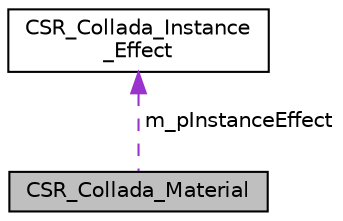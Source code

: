 digraph "CSR_Collada_Material"
{
 // LATEX_PDF_SIZE
  edge [fontname="Helvetica",fontsize="10",labelfontname="Helvetica",labelfontsize="10"];
  node [fontname="Helvetica",fontsize="10",shape=record];
  Node1 [label="CSR_Collada_Material",height=0.2,width=0.4,color="black", fillcolor="grey75", style="filled", fontcolor="black",tooltip=" "];
  Node2 -> Node1 [dir="back",color="darkorchid3",fontsize="10",style="dashed",label=" m_pInstanceEffect" ,fontname="Helvetica"];
  Node2 [label="CSR_Collada_Instance\l_Effect",height=0.2,width=0.4,color="black", fillcolor="white", style="filled",URL="$struct_c_s_r___collada___instance___effect.html",tooltip=" "];
}
